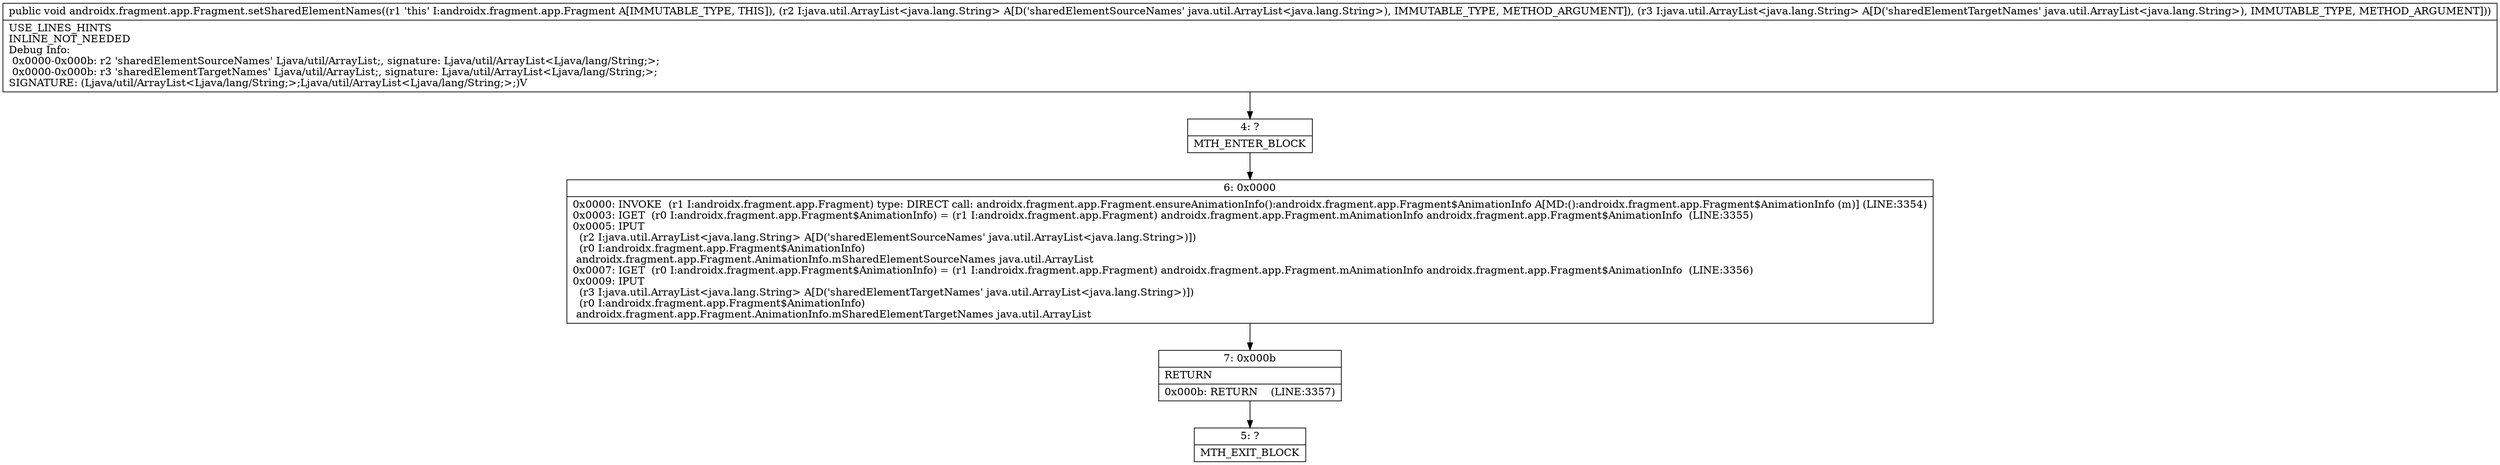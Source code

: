 digraph "CFG forandroidx.fragment.app.Fragment.setSharedElementNames(Ljava\/util\/ArrayList;Ljava\/util\/ArrayList;)V" {
Node_4 [shape=record,label="{4\:\ ?|MTH_ENTER_BLOCK\l}"];
Node_6 [shape=record,label="{6\:\ 0x0000|0x0000: INVOKE  (r1 I:androidx.fragment.app.Fragment) type: DIRECT call: androidx.fragment.app.Fragment.ensureAnimationInfo():androidx.fragment.app.Fragment$AnimationInfo A[MD:():androidx.fragment.app.Fragment$AnimationInfo (m)] (LINE:3354)\l0x0003: IGET  (r0 I:androidx.fragment.app.Fragment$AnimationInfo) = (r1 I:androidx.fragment.app.Fragment) androidx.fragment.app.Fragment.mAnimationInfo androidx.fragment.app.Fragment$AnimationInfo  (LINE:3355)\l0x0005: IPUT  \l  (r2 I:java.util.ArrayList\<java.lang.String\> A[D('sharedElementSourceNames' java.util.ArrayList\<java.lang.String\>)])\l  (r0 I:androidx.fragment.app.Fragment$AnimationInfo)\l androidx.fragment.app.Fragment.AnimationInfo.mSharedElementSourceNames java.util.ArrayList \l0x0007: IGET  (r0 I:androidx.fragment.app.Fragment$AnimationInfo) = (r1 I:androidx.fragment.app.Fragment) androidx.fragment.app.Fragment.mAnimationInfo androidx.fragment.app.Fragment$AnimationInfo  (LINE:3356)\l0x0009: IPUT  \l  (r3 I:java.util.ArrayList\<java.lang.String\> A[D('sharedElementTargetNames' java.util.ArrayList\<java.lang.String\>)])\l  (r0 I:androidx.fragment.app.Fragment$AnimationInfo)\l androidx.fragment.app.Fragment.AnimationInfo.mSharedElementTargetNames java.util.ArrayList \l}"];
Node_7 [shape=record,label="{7\:\ 0x000b|RETURN\l|0x000b: RETURN    (LINE:3357)\l}"];
Node_5 [shape=record,label="{5\:\ ?|MTH_EXIT_BLOCK\l}"];
MethodNode[shape=record,label="{public void androidx.fragment.app.Fragment.setSharedElementNames((r1 'this' I:androidx.fragment.app.Fragment A[IMMUTABLE_TYPE, THIS]), (r2 I:java.util.ArrayList\<java.lang.String\> A[D('sharedElementSourceNames' java.util.ArrayList\<java.lang.String\>), IMMUTABLE_TYPE, METHOD_ARGUMENT]), (r3 I:java.util.ArrayList\<java.lang.String\> A[D('sharedElementTargetNames' java.util.ArrayList\<java.lang.String\>), IMMUTABLE_TYPE, METHOD_ARGUMENT]))  | USE_LINES_HINTS\lINLINE_NOT_NEEDED\lDebug Info:\l  0x0000\-0x000b: r2 'sharedElementSourceNames' Ljava\/util\/ArrayList;, signature: Ljava\/util\/ArrayList\<Ljava\/lang\/String;\>;\l  0x0000\-0x000b: r3 'sharedElementTargetNames' Ljava\/util\/ArrayList;, signature: Ljava\/util\/ArrayList\<Ljava\/lang\/String;\>;\lSIGNATURE: (Ljava\/util\/ArrayList\<Ljava\/lang\/String;\>;Ljava\/util\/ArrayList\<Ljava\/lang\/String;\>;)V\l}"];
MethodNode -> Node_4;Node_4 -> Node_6;
Node_6 -> Node_7;
Node_7 -> Node_5;
}


